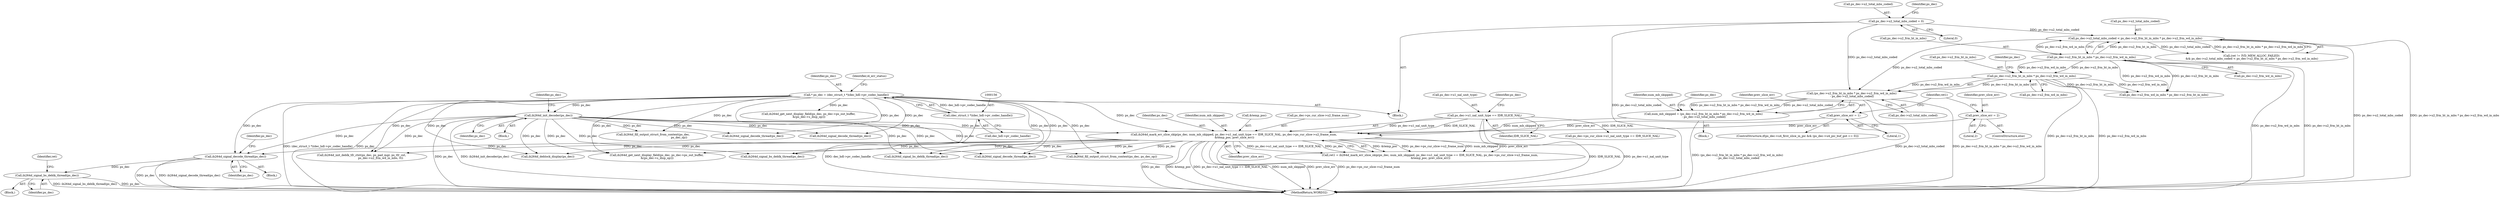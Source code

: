 digraph "0_Android_7554755536019e439433c515eeb44e701fb3bfb2@API" {
"1001558" [label="(Call,ih264d_signal_decode_thread(ps_dec))"];
"1000896" [label="(Call,ih264d_init_decoder(ps_dec))"];
"1000153" [label="(Call,* ps_dec = (dec_struct_t *)(dec_hdl->pv_codec_handle))"];
"1000155" [label="(Call,(dec_struct_t *)(dec_hdl->pv_codec_handle))"];
"1001514" [label="(Call,ih264d_mark_err_slice_skip(ps_dec, num_mb_skipped, ps_dec->u1_nal_unit_type == IDR_SLICE_NAL, ps_dec->ps_cur_slice->u2_frame_num,\n &temp_poc, prev_slice_err))"];
"1001482" [label="(Call,num_mb_skipped = (ps_dec->u2_frm_ht_in_mbs * ps_dec->u2_frm_wd_in_mbs)\n - ps_dec->u2_total_mbs_coded)"];
"1001484" [label="(Call,(ps_dec->u2_frm_ht_in_mbs * ps_dec->u2_frm_wd_in_mbs)\n - ps_dec->u2_total_mbs_coded)"];
"1001485" [label="(Call,ps_dec->u2_frm_ht_in_mbs * ps_dec->u2_frm_wd_in_mbs)"];
"1001470" [label="(Call,ps_dec->u2_frm_ht_in_mbs * ps_dec->u2_frm_wd_in_mbs)"];
"1001466" [label="(Call,ps_dec->u2_total_mbs_coded < ps_dec->u2_frm_ht_in_mbs * ps_dec->u2_frm_wd_in_mbs)"];
"1000908" [label="(Call,ps_dec->u2_total_mbs_coded = 0)"];
"1001517" [label="(Call,ps_dec->u1_nal_unit_type == IDR_SLICE_NAL)"];
"1001505" [label="(Call,prev_slice_err = 1)"];
"1001509" [label="(Call,prev_slice_err = 2)"];
"1001567" [label="(Call,ih264d_signal_bs_deblk_thread(ps_dec))"];
"1001477" [label="(Block,)"];
"1000909" [label="(Call,ps_dec->u2_total_mbs_coded)"];
"1001510" [label="(Identifier,prev_slice_err)"];
"1001489" [label="(Call,ps_dec->u2_frm_wd_in_mbs)"];
"1001524" [label="(Identifier,ps_dec)"];
"1001647" [label="(Call,ih264d_init_deblk_tfr_ctxt(ps_dec, ps_pad_mgr, ps_tfr_cxt,\n                                           ps_dec->u2_frm_wd_in_mbs, 0))"];
"1001486" [label="(Call,ps_dec->u2_frm_ht_in_mbs)"];
"1001470" [label="(Call,ps_dec->u2_frm_ht_in_mbs * ps_dec->u2_frm_wd_in_mbs)"];
"1000157" [label="(Call,dec_hdl->pv_codec_handle)"];
"1001483" [label="(Identifier,num_mb_skipped)"];
"1001515" [label="(Identifier,ps_dec)"];
"1001514" [label="(Call,ih264d_mark_err_slice_skip(ps_dec, num_mb_skipped, ps_dec->u1_nal_unit_type == IDR_SLICE_NAL, ps_dec->ps_cur_slice->u2_frame_num,\n &temp_poc, prev_slice_err))"];
"1001568" [label="(Identifier,ps_dec)"];
"1001495" [label="(ControlStructure,if(ps_dec->u4_first_slice_in_pic && (ps_dec->u4_pic_buf_got == 0)))"];
"1000900" [label="(Identifier,ps_dec)"];
"1001508" [label="(ControlStructure,else)"];
"1001567" [label="(Call,ih264d_signal_bs_deblk_thread(ps_dec))"];
"1001529" [label="(Identifier,prev_slice_err)"];
"1001506" [label="(Identifier,prev_slice_err)"];
"1001518" [label="(Call,ps_dec->u1_nal_unit_type)"];
"1001845" [label="(Call,ih264d_deblock_display(ps_dec))"];
"1000897" [label="(Identifier,ps_dec)"];
"1001507" [label="(Literal,1)"];
"1001485" [label="(Call,ps_dec->u2_frm_ht_in_mbs * ps_dec->u2_frm_wd_in_mbs)"];
"1001632" [label="(Call,ps_dec->u2_frm_wd_in_mbs * ps_dec->u2_frm_ht_in_mbs)"];
"1001557" [label="(Block,)"];
"1000153" [label="(Call,* ps_dec = (dec_struct_t *)(dec_hdl->pv_codec_handle))"];
"1001474" [label="(Call,ps_dec->u2_frm_wd_in_mbs)"];
"1000912" [label="(Literal,0)"];
"1000895" [label="(Block,)"];
"1002129" [label="(MethodReturn,WORD32)"];
"1001467" [label="(Call,ps_dec->u2_total_mbs_coded)"];
"1001981" [label="(Call,ih264d_get_next_display_field(ps_dec, ps_dec->ps_out_buffer,\n &(ps_dec->s_disp_op)))"];
"1001521" [label="(Identifier,IDR_SLICE_NAL)"];
"1001512" [label="(Call,ret1 = ih264d_mark_err_slice_skip(ps_dec, num_mb_skipped, ps_dec->u1_nal_unit_type == IDR_SLICE_NAL, ps_dec->ps_cur_slice->u2_frame_num,\n &temp_poc, prev_slice_err))"];
"1001516" [label="(Identifier,num_mb_skipped)"];
"1001513" [label="(Identifier,ret1)"];
"1001559" [label="(Identifier,ps_dec)"];
"1001471" [label="(Call,ps_dec->u2_frm_ht_in_mbs)"];
"1001873" [label="(Call,ps_dec->ps_cur_slice->u1_nal_unit_type == IDR_SLICE_NAL)"];
"1001462" [label="(Call,(ret != IVD_MEM_ALLOC_FAILED)\n && ps_dec->u2_total_mbs_coded < ps_dec->u2_frm_ht_in_mbs * ps_dec->u2_frm_wd_in_mbs)"];
"1001571" [label="(Identifier,ret)"];
"1000713" [label="(Call,ih264d_get_next_display_field(ps_dec, ps_dec->ps_out_buffer,\n &(ps_dec->s_disp_op)))"];
"1001493" [label="(Identifier,ps_dec)"];
"1001509" [label="(Call,prev_slice_err = 2)"];
"1001967" [label="(Call,ih264d_signal_bs_deblk_thread(ps_dec))"];
"1000155" [label="(Call,(dec_struct_t *)(dec_hdl->pv_codec_handle))"];
"1001482" [label="(Call,num_mb_skipped = (ps_dec->u2_frm_ht_in_mbs * ps_dec->u2_frm_wd_in_mbs)\n - ps_dec->u2_total_mbs_coded)"];
"1001511" [label="(Literal,2)"];
"1001517" [label="(Call,ps_dec->u1_nal_unit_type == IDR_SLICE_NAL)"];
"1000162" [label="(Identifier,i4_err_status)"];
"1001466" [label="(Call,ps_dec->u2_total_mbs_coded < ps_dec->u2_frm_ht_in_mbs * ps_dec->u2_frm_wd_in_mbs)"];
"1001527" [label="(Call,&temp_poc)"];
"1001789" [label="(Call,ih264d_signal_bs_deblk_thread(ps_dec))"];
"1000908" [label="(Call,ps_dec->u2_total_mbs_coded = 0)"];
"1001566" [label="(Block,)"];
"1001522" [label="(Call,ps_dec->ps_cur_slice->u2_frame_num)"];
"1001248" [label="(Call,ih264d_fill_output_struct_from_context(ps_dec,\n                                                           ps_dec_op))"];
"1001389" [label="(Call,ih264d_signal_decode_thread(ps_dec))"];
"1001184" [label="(Call,ih264d_signal_decode_thread(ps_dec))"];
"1000896" [label="(Call,ih264d_init_decoder(ps_dec))"];
"1000154" [label="(Identifier,ps_dec)"];
"1000915" [label="(Identifier,ps_dec)"];
"1001505" [label="(Call,prev_slice_err = 1)"];
"1001484" [label="(Call,(ps_dec->u2_frm_ht_in_mbs * ps_dec->u2_frm_wd_in_mbs)\n - ps_dec->u2_total_mbs_coded)"];
"1001558" [label="(Call,ih264d_signal_decode_thread(ps_dec))"];
"1001681" [label="(Call,ih264d_signal_decode_thread(ps_dec))"];
"1001492" [label="(Call,ps_dec->u2_total_mbs_coded)"];
"1000151" [label="(Block,)"];
"1002009" [label="(Call,ih264d_fill_output_struct_from_context(ps_dec, ps_dec_op))"];
"1001498" [label="(Identifier,ps_dec)"];
"1001563" [label="(Identifier,ps_dec)"];
"1001558" -> "1001557"  [label="AST: "];
"1001558" -> "1001559"  [label="CFG: "];
"1001559" -> "1001558"  [label="AST: "];
"1001563" -> "1001558"  [label="CFG: "];
"1001558" -> "1002129"  [label="DDG: ih264d_signal_decode_thread(ps_dec)"];
"1001558" -> "1002129"  [label="DDG: ps_dec"];
"1000896" -> "1001558"  [label="DDG: ps_dec"];
"1001514" -> "1001558"  [label="DDG: ps_dec"];
"1000153" -> "1001558"  [label="DDG: ps_dec"];
"1001558" -> "1001567"  [label="DDG: ps_dec"];
"1000896" -> "1000895"  [label="AST: "];
"1000896" -> "1000897"  [label="CFG: "];
"1000897" -> "1000896"  [label="AST: "];
"1000900" -> "1000896"  [label="CFG: "];
"1000896" -> "1002129"  [label="DDG: ps_dec"];
"1000896" -> "1002129"  [label="DDG: ih264d_init_decoder(ps_dec)"];
"1000153" -> "1000896"  [label="DDG: ps_dec"];
"1000896" -> "1001184"  [label="DDG: ps_dec"];
"1000896" -> "1001248"  [label="DDG: ps_dec"];
"1000896" -> "1001389"  [label="DDG: ps_dec"];
"1000896" -> "1001514"  [label="DDG: ps_dec"];
"1000896" -> "1001647"  [label="DDG: ps_dec"];
"1000896" -> "1001681"  [label="DDG: ps_dec"];
"1000896" -> "1001789"  [label="DDG: ps_dec"];
"1000896" -> "1001845"  [label="DDG: ps_dec"];
"1000896" -> "1001967"  [label="DDG: ps_dec"];
"1000896" -> "1001981"  [label="DDG: ps_dec"];
"1000896" -> "1002009"  [label="DDG: ps_dec"];
"1000153" -> "1000151"  [label="AST: "];
"1000153" -> "1000155"  [label="CFG: "];
"1000154" -> "1000153"  [label="AST: "];
"1000155" -> "1000153"  [label="AST: "];
"1000162" -> "1000153"  [label="CFG: "];
"1000153" -> "1002129"  [label="DDG: (dec_struct_t *)(dec_hdl->pv_codec_handle)"];
"1000153" -> "1002129"  [label="DDG: ps_dec"];
"1000155" -> "1000153"  [label="DDG: dec_hdl->pv_codec_handle"];
"1000153" -> "1000713"  [label="DDG: ps_dec"];
"1000153" -> "1001184"  [label="DDG: ps_dec"];
"1000153" -> "1001248"  [label="DDG: ps_dec"];
"1000153" -> "1001389"  [label="DDG: ps_dec"];
"1000153" -> "1001514"  [label="DDG: ps_dec"];
"1000153" -> "1001647"  [label="DDG: ps_dec"];
"1000153" -> "1001681"  [label="DDG: ps_dec"];
"1000153" -> "1001789"  [label="DDG: ps_dec"];
"1000153" -> "1001845"  [label="DDG: ps_dec"];
"1000153" -> "1001967"  [label="DDG: ps_dec"];
"1000153" -> "1001981"  [label="DDG: ps_dec"];
"1000153" -> "1002009"  [label="DDG: ps_dec"];
"1000155" -> "1000157"  [label="CFG: "];
"1000156" -> "1000155"  [label="AST: "];
"1000157" -> "1000155"  [label="AST: "];
"1000155" -> "1002129"  [label="DDG: dec_hdl->pv_codec_handle"];
"1001514" -> "1001512"  [label="AST: "];
"1001514" -> "1001529"  [label="CFG: "];
"1001515" -> "1001514"  [label="AST: "];
"1001516" -> "1001514"  [label="AST: "];
"1001517" -> "1001514"  [label="AST: "];
"1001522" -> "1001514"  [label="AST: "];
"1001527" -> "1001514"  [label="AST: "];
"1001529" -> "1001514"  [label="AST: "];
"1001512" -> "1001514"  [label="CFG: "];
"1001514" -> "1002129"  [label="DDG: ps_dec->u1_nal_unit_type == IDR_SLICE_NAL"];
"1001514" -> "1002129"  [label="DDG: num_mb_skipped"];
"1001514" -> "1002129"  [label="DDG: prev_slice_err"];
"1001514" -> "1002129"  [label="DDG: ps_dec->ps_cur_slice->u2_frame_num"];
"1001514" -> "1002129"  [label="DDG: ps_dec"];
"1001514" -> "1002129"  [label="DDG: &temp_poc"];
"1001514" -> "1001512"  [label="DDG: &temp_poc"];
"1001514" -> "1001512"  [label="DDG: ps_dec->ps_cur_slice->u2_frame_num"];
"1001514" -> "1001512"  [label="DDG: num_mb_skipped"];
"1001514" -> "1001512"  [label="DDG: prev_slice_err"];
"1001514" -> "1001512"  [label="DDG: ps_dec->u1_nal_unit_type == IDR_SLICE_NAL"];
"1001514" -> "1001512"  [label="DDG: ps_dec"];
"1001482" -> "1001514"  [label="DDG: num_mb_skipped"];
"1001517" -> "1001514"  [label="DDG: ps_dec->u1_nal_unit_type"];
"1001517" -> "1001514"  [label="DDG: IDR_SLICE_NAL"];
"1001505" -> "1001514"  [label="DDG: prev_slice_err"];
"1001509" -> "1001514"  [label="DDG: prev_slice_err"];
"1001514" -> "1001647"  [label="DDG: ps_dec"];
"1001514" -> "1001681"  [label="DDG: ps_dec"];
"1001514" -> "1001789"  [label="DDG: ps_dec"];
"1001514" -> "1001845"  [label="DDG: ps_dec"];
"1001514" -> "1001967"  [label="DDG: ps_dec"];
"1001514" -> "1001981"  [label="DDG: ps_dec"];
"1001514" -> "1002009"  [label="DDG: ps_dec"];
"1001482" -> "1001477"  [label="AST: "];
"1001482" -> "1001484"  [label="CFG: "];
"1001483" -> "1001482"  [label="AST: "];
"1001484" -> "1001482"  [label="AST: "];
"1001498" -> "1001482"  [label="CFG: "];
"1001482" -> "1002129"  [label="DDG: (ps_dec->u2_frm_ht_in_mbs * ps_dec->u2_frm_wd_in_mbs)\n - ps_dec->u2_total_mbs_coded"];
"1001484" -> "1001482"  [label="DDG: ps_dec->u2_frm_ht_in_mbs * ps_dec->u2_frm_wd_in_mbs"];
"1001484" -> "1001482"  [label="DDG: ps_dec->u2_total_mbs_coded"];
"1001484" -> "1001492"  [label="CFG: "];
"1001485" -> "1001484"  [label="AST: "];
"1001492" -> "1001484"  [label="AST: "];
"1001484" -> "1002129"  [label="DDG: ps_dec->u2_total_mbs_coded"];
"1001484" -> "1002129"  [label="DDG: ps_dec->u2_frm_ht_in_mbs * ps_dec->u2_frm_wd_in_mbs"];
"1001485" -> "1001484"  [label="DDG: ps_dec->u2_frm_ht_in_mbs"];
"1001485" -> "1001484"  [label="DDG: ps_dec->u2_frm_wd_in_mbs"];
"1001466" -> "1001484"  [label="DDG: ps_dec->u2_total_mbs_coded"];
"1000908" -> "1001484"  [label="DDG: ps_dec->u2_total_mbs_coded"];
"1001485" -> "1001489"  [label="CFG: "];
"1001486" -> "1001485"  [label="AST: "];
"1001489" -> "1001485"  [label="AST: "];
"1001493" -> "1001485"  [label="CFG: "];
"1001485" -> "1002129"  [label="DDG: ps_dec->u2_frm_ht_in_mbs"];
"1001485" -> "1002129"  [label="DDG: ps_dec->u2_frm_wd_in_mbs"];
"1001470" -> "1001485"  [label="DDG: ps_dec->u2_frm_ht_in_mbs"];
"1001470" -> "1001485"  [label="DDG: ps_dec->u2_frm_wd_in_mbs"];
"1001485" -> "1001632"  [label="DDG: ps_dec->u2_frm_wd_in_mbs"];
"1001485" -> "1001632"  [label="DDG: ps_dec->u2_frm_ht_in_mbs"];
"1001470" -> "1001466"  [label="AST: "];
"1001470" -> "1001474"  [label="CFG: "];
"1001471" -> "1001470"  [label="AST: "];
"1001474" -> "1001470"  [label="AST: "];
"1001466" -> "1001470"  [label="CFG: "];
"1001470" -> "1002129"  [label="DDG: ps_dec->u2_frm_wd_in_mbs"];
"1001470" -> "1002129"  [label="DDG: ps_dec->u2_frm_ht_in_mbs"];
"1001470" -> "1001466"  [label="DDG: ps_dec->u2_frm_ht_in_mbs"];
"1001470" -> "1001466"  [label="DDG: ps_dec->u2_frm_wd_in_mbs"];
"1001470" -> "1001632"  [label="DDG: ps_dec->u2_frm_wd_in_mbs"];
"1001470" -> "1001632"  [label="DDG: ps_dec->u2_frm_ht_in_mbs"];
"1001466" -> "1001462"  [label="AST: "];
"1001467" -> "1001466"  [label="AST: "];
"1001462" -> "1001466"  [label="CFG: "];
"1001466" -> "1002129"  [label="DDG: ps_dec->u2_total_mbs_coded"];
"1001466" -> "1002129"  [label="DDG: ps_dec->u2_frm_ht_in_mbs * ps_dec->u2_frm_wd_in_mbs"];
"1001466" -> "1001462"  [label="DDG: ps_dec->u2_total_mbs_coded"];
"1001466" -> "1001462"  [label="DDG: ps_dec->u2_frm_ht_in_mbs * ps_dec->u2_frm_wd_in_mbs"];
"1000908" -> "1001466"  [label="DDG: ps_dec->u2_total_mbs_coded"];
"1000908" -> "1000151"  [label="AST: "];
"1000908" -> "1000912"  [label="CFG: "];
"1000909" -> "1000908"  [label="AST: "];
"1000912" -> "1000908"  [label="AST: "];
"1000915" -> "1000908"  [label="CFG: "];
"1000908" -> "1002129"  [label="DDG: ps_dec->u2_total_mbs_coded"];
"1001517" -> "1001521"  [label="CFG: "];
"1001518" -> "1001517"  [label="AST: "];
"1001521" -> "1001517"  [label="AST: "];
"1001524" -> "1001517"  [label="CFG: "];
"1001517" -> "1002129"  [label="DDG: IDR_SLICE_NAL"];
"1001517" -> "1002129"  [label="DDG: ps_dec->u1_nal_unit_type"];
"1001517" -> "1001873"  [label="DDG: IDR_SLICE_NAL"];
"1001505" -> "1001495"  [label="AST: "];
"1001505" -> "1001507"  [label="CFG: "];
"1001506" -> "1001505"  [label="AST: "];
"1001507" -> "1001505"  [label="AST: "];
"1001513" -> "1001505"  [label="CFG: "];
"1001509" -> "1001508"  [label="AST: "];
"1001509" -> "1001511"  [label="CFG: "];
"1001510" -> "1001509"  [label="AST: "];
"1001511" -> "1001509"  [label="AST: "];
"1001513" -> "1001509"  [label="CFG: "];
"1001567" -> "1001566"  [label="AST: "];
"1001567" -> "1001568"  [label="CFG: "];
"1001568" -> "1001567"  [label="AST: "];
"1001571" -> "1001567"  [label="CFG: "];
"1001567" -> "1002129"  [label="DDG: ih264d_signal_bs_deblk_thread(ps_dec)"];
"1001567" -> "1002129"  [label="DDG: ps_dec"];
}
